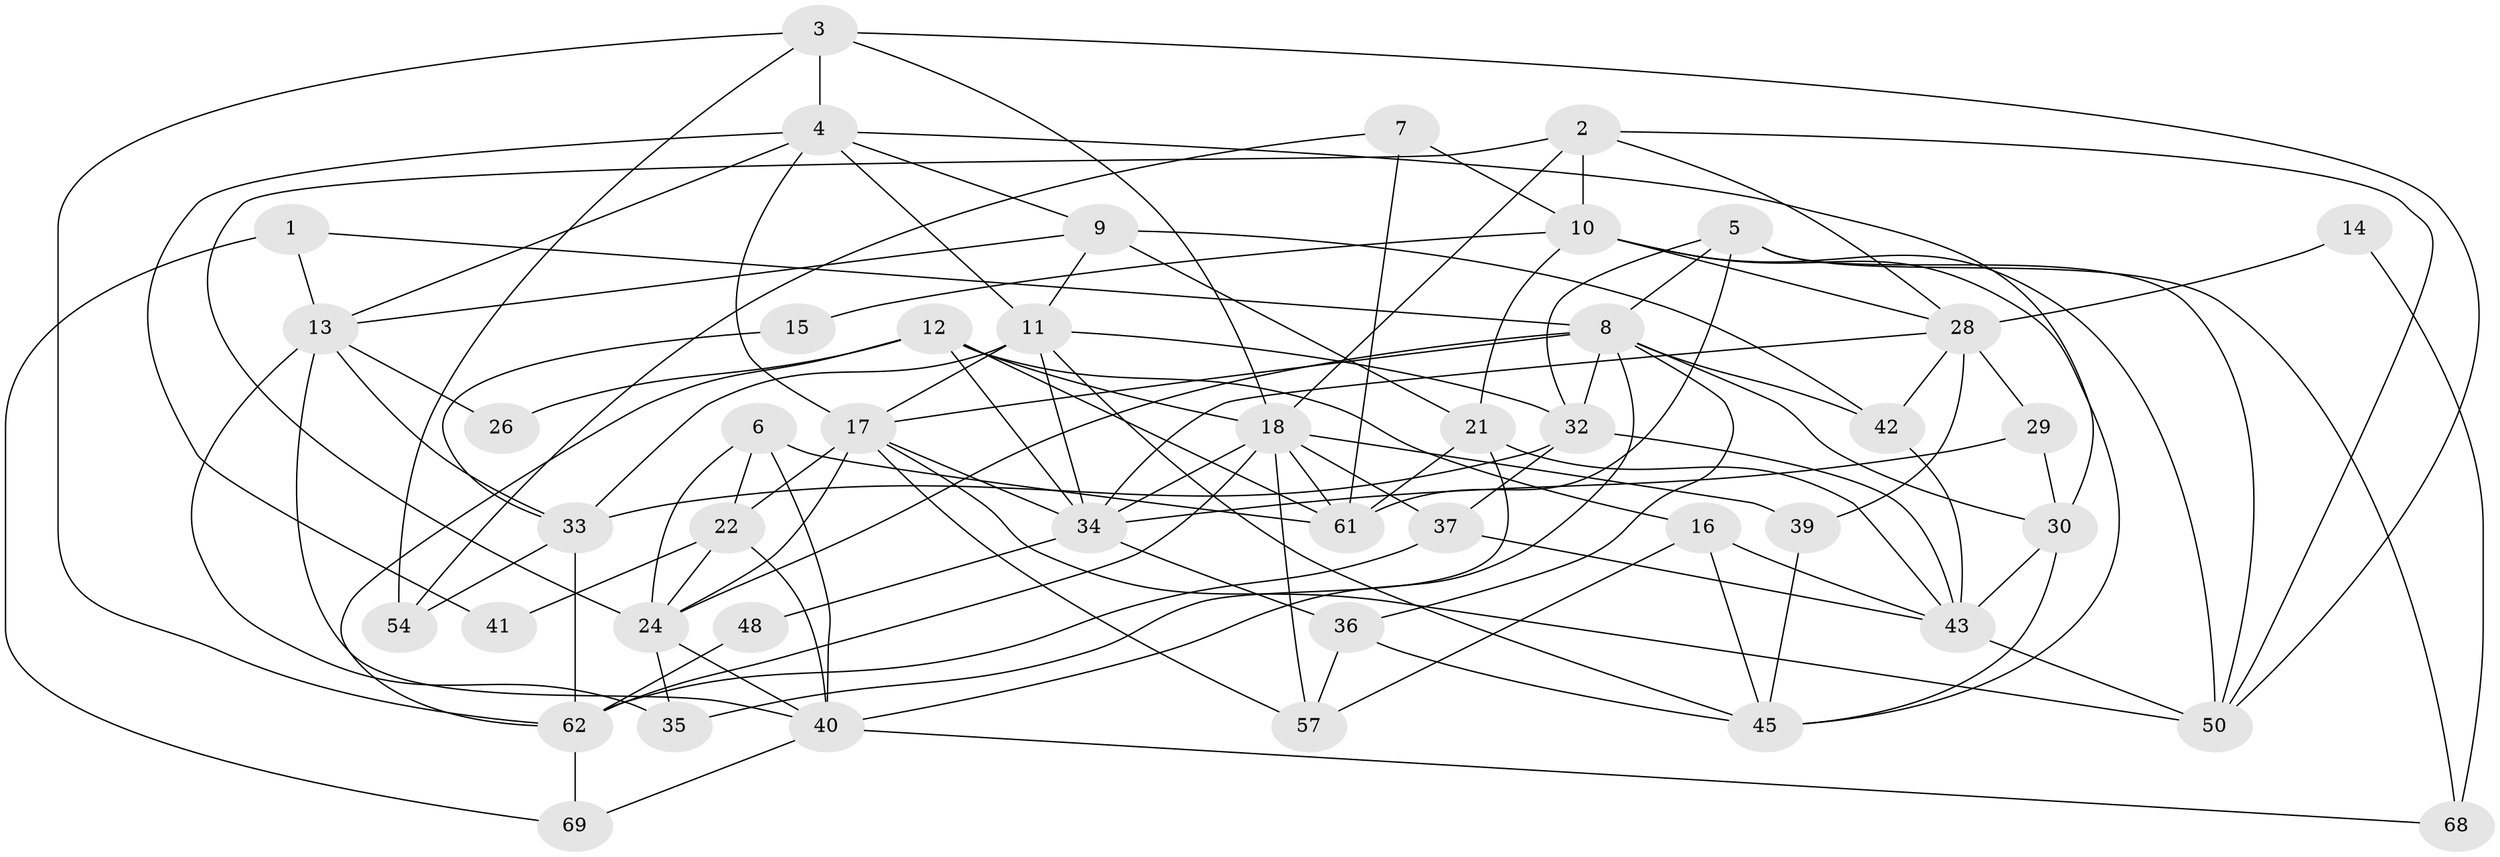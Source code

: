 // Generated by graph-tools (version 1.1) at 2025/52/02/27/25 19:52:05]
// undirected, 45 vertices, 113 edges
graph export_dot {
graph [start="1"]
  node [color=gray90,style=filled];
  1;
  2 [super="+71"];
  3 [super="+73"];
  4 [super="+23"];
  5 [super="+59"];
  6 [super="+49"];
  7;
  8 [super="+19"];
  9 [super="+60"];
  10 [super="+64"];
  11 [super="+65"];
  12 [super="+38"];
  13 [super="+20"];
  14 [super="+25"];
  15;
  16 [super="+44"];
  17 [super="+31"];
  18 [super="+52"];
  21 [super="+53"];
  22 [super="+72"];
  24 [super="+27"];
  26;
  28 [super="+70"];
  29;
  30 [super="+66"];
  32 [super="+63"];
  33 [super="+47"];
  34 [super="+67"];
  35;
  36;
  37;
  39;
  40 [super="+55"];
  41;
  42 [super="+46"];
  43 [super="+56"];
  45 [super="+51"];
  48;
  50 [super="+58"];
  54;
  57;
  61 [super="+74"];
  62 [super="+75"];
  68;
  69;
  1 -- 8;
  1 -- 69;
  1 -- 13;
  2 -- 18;
  2 -- 50;
  2 -- 24;
  2 -- 10;
  2 -- 28;
  3 -- 18;
  3 -- 50;
  3 -- 4;
  3 -- 54;
  3 -- 62;
  4 -- 30;
  4 -- 13;
  4 -- 17;
  4 -- 11;
  4 -- 41;
  4 -- 9;
  5 -- 32;
  5 -- 50;
  5 -- 68;
  5 -- 8;
  5 -- 61;
  6 -- 22 [weight=2];
  6 -- 24;
  6 -- 61;
  6 -- 40;
  7 -- 54;
  7 -- 61;
  7 -- 10;
  8 -- 30;
  8 -- 42;
  8 -- 24;
  8 -- 36;
  8 -- 40;
  8 -- 17;
  8 -- 32;
  9 -- 42 [weight=2];
  9 -- 13;
  9 -- 21;
  9 -- 11;
  10 -- 21;
  10 -- 15;
  10 -- 50;
  10 -- 45;
  10 -- 28;
  11 -- 33;
  11 -- 32;
  11 -- 34;
  11 -- 17;
  11 -- 45;
  12 -- 34;
  12 -- 61;
  12 -- 16;
  12 -- 26;
  12 -- 62;
  12 -- 18;
  13 -- 35;
  13 -- 26;
  13 -- 40;
  13 -- 33;
  14 -- 68 [weight=2];
  14 -- 28;
  15 -- 33;
  16 -- 57;
  16 -- 45;
  16 -- 43;
  17 -- 57;
  17 -- 50;
  17 -- 34;
  17 -- 22;
  17 -- 24;
  18 -- 61 [weight=2];
  18 -- 34;
  18 -- 37;
  18 -- 39;
  18 -- 57;
  18 -- 62;
  21 -- 35;
  21 -- 61;
  21 -- 43;
  22 -- 40;
  22 -- 41;
  22 -- 24;
  24 -- 35;
  24 -- 40;
  28 -- 34;
  28 -- 39;
  28 -- 29;
  28 -- 42;
  29 -- 34;
  29 -- 30;
  30 -- 43;
  30 -- 45;
  32 -- 37;
  32 -- 33;
  32 -- 43;
  33 -- 54;
  33 -- 62;
  34 -- 48;
  34 -- 36;
  36 -- 57;
  36 -- 45;
  37 -- 43;
  37 -- 62;
  39 -- 45;
  40 -- 69;
  40 -- 68;
  42 -- 43 [weight=2];
  43 -- 50;
  48 -- 62;
  62 -- 69;
}
